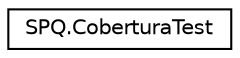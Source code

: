 digraph "Graphical Class Hierarchy"
{
  edge [fontname="Helvetica",fontsize="10",labelfontname="Helvetica",labelfontsize="10"];
  node [fontname="Helvetica",fontsize="10",shape=record];
  rankdir="LR";
  Node0 [label="SPQ.CoberturaTest",height=0.2,width=0.4,color="black", fillcolor="white", style="filled",URL="$class_s_p_q_1_1_cobertura_test.html"];
}
